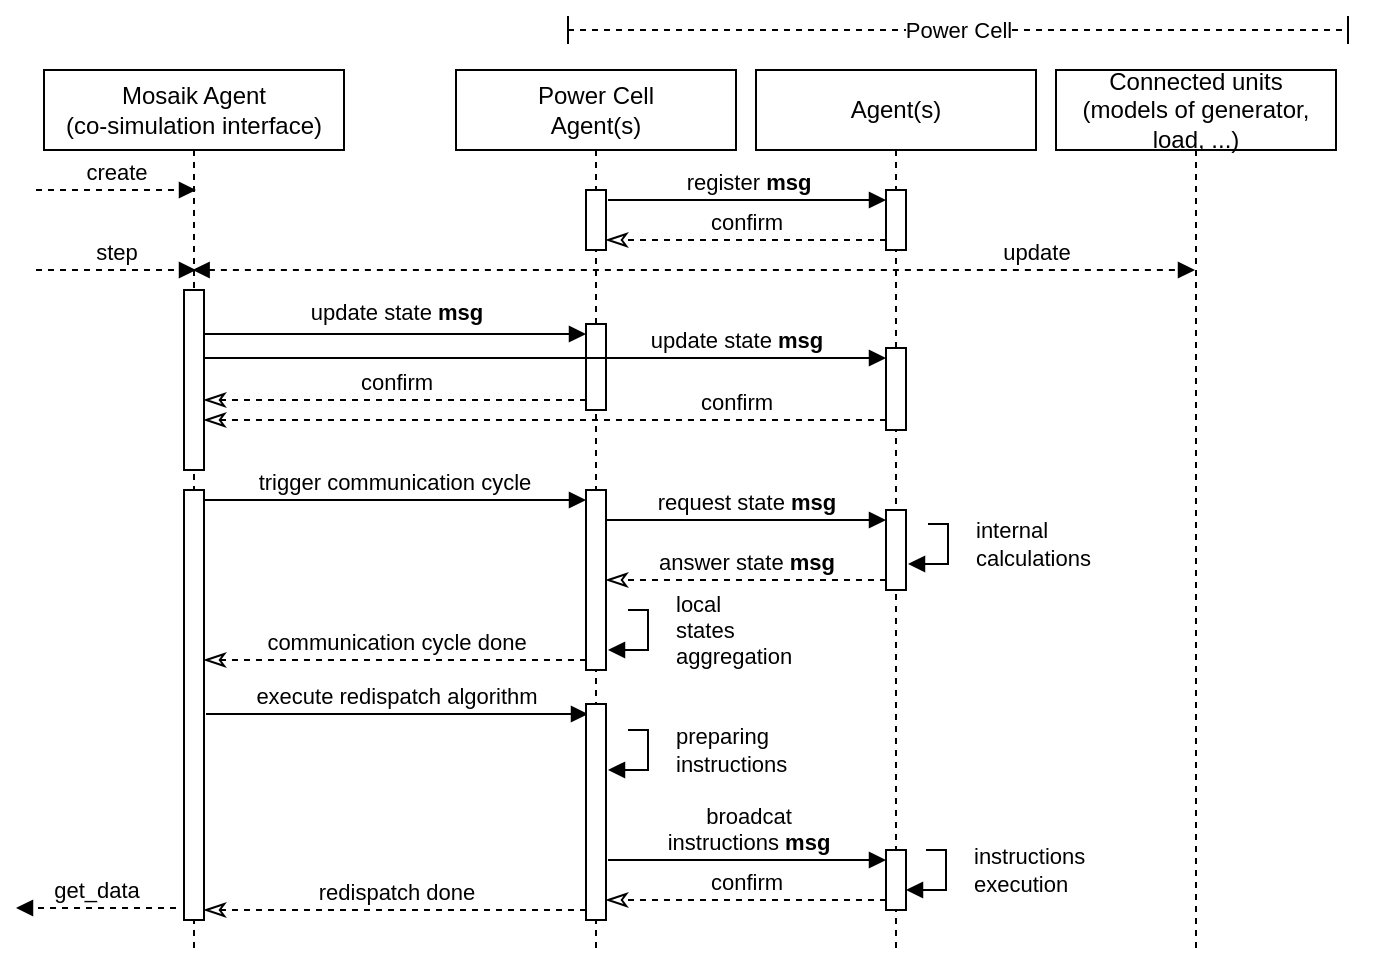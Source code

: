 <mxfile version="23.1.0" type="google">
  <diagram name="Page-1" id="ngWT1q-TGkk8tA6kE5au">
    <mxGraphModel grid="1" page="1" gridSize="10" guides="1" tooltips="1" connect="1" arrows="1" fold="1" pageScale="1" pageWidth="827" pageHeight="1169" math="0" shadow="0">
      <root>
        <mxCell id="0" />
        <mxCell id="1" parent="0" />
        <mxCell id="S1uSHRcm7TGxCwYnk8AK-8" value="Power Cell&lt;br&gt;Agent(s)" style="shape=umlLifeline;perimeter=lifelinePerimeter;whiteSpace=wrap;html=1;container=1;dropTarget=0;collapsible=0;recursiveResize=0;outlineConnect=0;portConstraint=eastwest;newEdgeStyle={&quot;curved&quot;:0,&quot;rounded&quot;:0};" vertex="1" parent="1">
          <mxGeometry x="240" y="40" width="140" height="440" as="geometry" />
        </mxCell>
        <mxCell id="tapSRpTw7TU7nSGjjfra-12" value="" style="html=1;points=[[0,0,0,0,5],[0,1,0,0,-5],[1,0,0,0,5],[1,1,0,0,-5]];perimeter=orthogonalPerimeter;outlineConnect=0;targetShapes=umlLifeline;portConstraint=eastwest;newEdgeStyle={&quot;curved&quot;:0,&quot;rounded&quot;:0};" vertex="1" parent="S1uSHRcm7TGxCwYnk8AK-8">
          <mxGeometry x="65" y="60" width="10" height="30" as="geometry" />
        </mxCell>
        <mxCell id="tapSRpTw7TU7nSGjjfra-30" value="" style="html=1;points=[[0,0,0,0,5],[0,1,0,0,-5],[1,0,0,0,5],[1,1,0,0,-5]];perimeter=orthogonalPerimeter;outlineConnect=0;targetShapes=umlLifeline;portConstraint=eastwest;newEdgeStyle={&quot;curved&quot;:0,&quot;rounded&quot;:0};" vertex="1" parent="S1uSHRcm7TGxCwYnk8AK-8">
          <mxGeometry x="65" y="127" width="10" height="43" as="geometry" />
        </mxCell>
        <mxCell id="tapSRpTw7TU7nSGjjfra-40" value="" style="html=1;points=[[0,0,0,0,5],[0,1,0,0,-5],[1,0,0,0,5],[1,1,0,0,-5]];perimeter=orthogonalPerimeter;outlineConnect=0;targetShapes=umlLifeline;portConstraint=eastwest;newEdgeStyle={&quot;curved&quot;:0,&quot;rounded&quot;:0};" vertex="1" parent="S1uSHRcm7TGxCwYnk8AK-8">
          <mxGeometry x="65" y="210" width="10" height="90" as="geometry" />
        </mxCell>
        <mxCell id="S1uSHRcm7TGxCwYnk8AK-9" value="Agent(s)" style="shape=umlLifeline;perimeter=lifelinePerimeter;whiteSpace=wrap;html=1;container=1;dropTarget=0;collapsible=0;recursiveResize=0;outlineConnect=0;portConstraint=eastwest;newEdgeStyle={&quot;curved&quot;:0,&quot;rounded&quot;:0};" vertex="1" parent="1">
          <mxGeometry x="390" y="40" width="140" height="440" as="geometry" />
        </mxCell>
        <mxCell id="tapSRpTw7TU7nSGjjfra-8" value="" style="html=1;points=[[0,0,0,0,5],[0,1,0,0,-5],[1,0,0,0,5],[1,1,0,0,-5]];perimeter=orthogonalPerimeter;outlineConnect=0;targetShapes=umlLifeline;portConstraint=eastwest;newEdgeStyle={&quot;curved&quot;:0,&quot;rounded&quot;:0};" vertex="1" parent="S1uSHRcm7TGxCwYnk8AK-9">
          <mxGeometry x="65" y="60" width="10" height="30" as="geometry" />
        </mxCell>
        <mxCell id="tapSRpTw7TU7nSGjjfra-33" value="" style="html=1;points=[[0,0,0,0,5],[0,1,0,0,-5],[1,0,0,0,5],[1,1,0,0,-5]];perimeter=orthogonalPerimeter;outlineConnect=0;targetShapes=umlLifeline;portConstraint=eastwest;newEdgeStyle={&quot;curved&quot;:0,&quot;rounded&quot;:0};" vertex="1" parent="S1uSHRcm7TGxCwYnk8AK-9">
          <mxGeometry x="65" y="139" width="10" height="41" as="geometry" />
        </mxCell>
        <mxCell id="tapSRpTw7TU7nSGjjfra-45" value="" style="html=1;points=[[0,0,0,0,5],[0,1,0,0,-5],[1,0,0,0,5],[1,1,0,0,-5]];perimeter=orthogonalPerimeter;outlineConnect=0;targetShapes=umlLifeline;portConstraint=eastwest;newEdgeStyle={&quot;curved&quot;:0,&quot;rounded&quot;:0};" vertex="1" parent="S1uSHRcm7TGxCwYnk8AK-9">
          <mxGeometry x="65" y="220" width="10" height="40" as="geometry" />
        </mxCell>
        <mxCell id="DRcuBKXfKCRKGgolUA98-2" value="" style="html=1;points=[[0,0,0,0,5],[0,1,0,0,-5],[1,0,0,0,5],[1,1,0,0,-5]];perimeter=orthogonalPerimeter;outlineConnect=0;targetShapes=umlLifeline;portConstraint=eastwest;newEdgeStyle={&quot;curved&quot;:0,&quot;rounded&quot;:0};" vertex="1" parent="S1uSHRcm7TGxCwYnk8AK-9">
          <mxGeometry x="65" y="390" width="10" height="30" as="geometry" />
        </mxCell>
        <mxCell id="DRcuBKXfKCRKGgolUA98-3" value="broadcat &lt;br&gt;instructions &lt;b&gt;msg&lt;/b&gt;" style="html=1;verticalAlign=bottom;endArrow=block;curved=0;rounded=0;entryX=0;entryY=0;entryDx=0;entryDy=5;" edge="1" parent="S1uSHRcm7TGxCwYnk8AK-9" target="DRcuBKXfKCRKGgolUA98-2">
          <mxGeometry relative="1" as="geometry">
            <mxPoint x="-74" y="395" as="sourcePoint" />
          </mxGeometry>
        </mxCell>
        <mxCell id="DRcuBKXfKCRKGgolUA98-4" value="confirm" style="html=1;verticalAlign=bottom;endArrow=classicThin;dashed=1;endSize=8;curved=0;rounded=0;exitX=0;exitY=1;exitDx=0;exitDy=-5;endFill=0;entryX=1;entryY=1;entryDx=0;entryDy=-5;entryPerimeter=0;" edge="1" parent="S1uSHRcm7TGxCwYnk8AK-9" source="DRcuBKXfKCRKGgolUA98-2">
          <mxGeometry relative="1" as="geometry">
            <mxPoint x="-75" y="415" as="targetPoint" />
          </mxGeometry>
        </mxCell>
        <mxCell id="tapSRpTw7TU7nSGjjfra-50" value="local&lt;br&gt;states&lt;br&gt;aggregation" style="html=1;align=left;spacingLeft=2;endArrow=block;rounded=0;edgeStyle=orthogonalEdgeStyle;curved=0;rounded=0;" edge="1" parent="S1uSHRcm7TGxCwYnk8AK-9">
          <mxGeometry x="-0.2" y="10" relative="1" as="geometry">
            <mxPoint x="-64" y="270" as="sourcePoint" />
            <Array as="points">
              <mxPoint x="-64" y="270" />
              <mxPoint x="-54" y="270" />
              <mxPoint x="-54" y="290" />
            </Array>
            <mxPoint x="-74" y="290" as="targetPoint" />
            <mxPoint as="offset" />
          </mxGeometry>
        </mxCell>
        <mxCell id="tapSRpTw7TU7nSGjjfra-51" value="preparing&lt;br&gt;instructions" style="html=1;align=left;spacingLeft=2;endArrow=block;rounded=0;edgeStyle=orthogonalEdgeStyle;curved=0;rounded=0;" edge="1" parent="S1uSHRcm7TGxCwYnk8AK-9">
          <mxGeometry x="-0.2" y="10" relative="1" as="geometry">
            <mxPoint x="-64" y="330" as="sourcePoint" />
            <Array as="points">
              <mxPoint x="-64" y="330" />
              <mxPoint x="-54" y="330" />
              <mxPoint x="-54" y="350" />
            </Array>
            <mxPoint x="-74" y="350" as="targetPoint" />
            <mxPoint as="offset" />
          </mxGeometry>
        </mxCell>
        <mxCell id="tapSRpTw7TU7nSGjjfra-1" value="Connected units&lt;br style=&quot;border-color: var(--border-color);&quot;&gt;(models of generator, load, ...)" style="shape=umlLifeline;perimeter=lifelinePerimeter;whiteSpace=wrap;html=1;container=1;dropTarget=0;collapsible=0;recursiveResize=0;outlineConnect=0;portConstraint=eastwest;newEdgeStyle={&quot;curved&quot;:0,&quot;rounded&quot;:0};" vertex="1" parent="1">
          <mxGeometry x="540" y="40" width="140" height="440" as="geometry" />
        </mxCell>
        <mxCell id="tapSRpTw7TU7nSGjjfra-7" value="Mosaik Agent&lt;br&gt;(co-simulation interface)" style="shape=umlLifeline;perimeter=lifelinePerimeter;whiteSpace=wrap;html=1;container=1;dropTarget=0;collapsible=0;recursiveResize=0;outlineConnect=0;portConstraint=eastwest;newEdgeStyle={&quot;curved&quot;:0,&quot;rounded&quot;:0};" vertex="1" parent="1">
          <mxGeometry x="34" y="40" width="150" height="440" as="geometry" />
        </mxCell>
        <mxCell id="tapSRpTw7TU7nSGjjfra-39" value="" style="html=1;points=[[0,0,0,0,5],[0,1,0,0,-5],[1,0,0,0,5],[1,1,0,0,-5]];perimeter=orthogonalPerimeter;outlineConnect=0;targetShapes=umlLifeline;portConstraint=eastwest;newEdgeStyle={&quot;curved&quot;:0,&quot;rounded&quot;:0};" vertex="1" parent="tapSRpTw7TU7nSGjjfra-7">
          <mxGeometry x="70" y="110" width="10" height="90" as="geometry" />
        </mxCell>
        <mxCell id="tapSRpTw7TU7nSGjjfra-43" value="" style="html=1;points=[[0,0,0,0,5],[0,1,0,0,-5],[1,0,0,0,5],[1,1,0,0,-5]];perimeter=orthogonalPerimeter;outlineConnect=0;targetShapes=umlLifeline;portConstraint=eastwest;newEdgeStyle={&quot;curved&quot;:0,&quot;rounded&quot;:0};" vertex="1" parent="tapSRpTw7TU7nSGjjfra-7">
          <mxGeometry x="70" y="210" width="10" height="215" as="geometry" />
        </mxCell>
        <mxCell id="tapSRpTw7TU7nSGjjfra-9" value="register &lt;b&gt;msg&lt;/b&gt;" style="html=1;verticalAlign=bottom;endArrow=block;curved=0;rounded=0;entryX=0;entryY=0;entryDx=0;entryDy=5;" edge="1" parent="1" target="tapSRpTw7TU7nSGjjfra-8">
          <mxGeometry relative="1" as="geometry">
            <mxPoint x="316" y="105" as="sourcePoint" />
          </mxGeometry>
        </mxCell>
        <mxCell id="tapSRpTw7TU7nSGjjfra-10" value="confirm" style="html=1;verticalAlign=bottom;endArrow=classicThin;dashed=1;endSize=8;curved=0;rounded=0;exitX=0;exitY=1;exitDx=0;exitDy=-5;endFill=0;entryX=1;entryY=1;entryDx=0;entryDy=-5;entryPerimeter=0;" edge="1" parent="1" source="tapSRpTw7TU7nSGjjfra-8" target="tapSRpTw7TU7nSGjjfra-12">
          <mxGeometry relative="1" as="geometry">
            <mxPoint x="10" y="165" as="targetPoint" />
          </mxGeometry>
        </mxCell>
        <mxCell id="tapSRpTw7TU7nSGjjfra-13" value="Power Cell" style="endArrow=baseDash;endSize=12;dashed=1;html=1;rounded=0;endFill=0;startArrow=baseDash;startFill=0;startSize=12;" edge="1" parent="1">
          <mxGeometry width="160" relative="1" as="geometry">
            <mxPoint x="296" y="20" as="sourcePoint" />
            <mxPoint x="686" y="20" as="targetPoint" />
          </mxGeometry>
        </mxCell>
        <mxCell id="tapSRpTw7TU7nSGjjfra-16" value="step" style="html=1;verticalAlign=bottom;endArrow=block;curved=0;rounded=0;dashed=1;" edge="1" parent="1">
          <mxGeometry width="80" relative="1" as="geometry">
            <mxPoint x="30" y="140" as="sourcePoint" />
            <mxPoint x="110" y="140" as="targetPoint" />
          </mxGeometry>
        </mxCell>
        <mxCell id="tapSRpTw7TU7nSGjjfra-17" value="create" style="html=1;verticalAlign=bottom;endArrow=block;curved=0;rounded=0;dashed=1;" edge="1" parent="1">
          <mxGeometry width="80" relative="1" as="geometry">
            <mxPoint x="30" y="100" as="sourcePoint" />
            <mxPoint x="110" y="100" as="targetPoint" />
            <mxPoint as="offset" />
          </mxGeometry>
        </mxCell>
        <mxCell id="tapSRpTw7TU7nSGjjfra-31" value="update state &lt;b&gt;msg&lt;/b&gt;" style="html=1;verticalAlign=bottom;endArrow=block;curved=0;rounded=0;entryX=0;entryY=0;entryDx=0;entryDy=5;" edge="1" parent="1" source="tapSRpTw7TU7nSGjjfra-39" target="tapSRpTw7TU7nSGjjfra-30">
          <mxGeometry x="0.005" y="2" relative="1" as="geometry">
            <mxPoint x="110" y="185" as="sourcePoint" />
            <mxPoint as="offset" />
          </mxGeometry>
        </mxCell>
        <mxCell id="tapSRpTw7TU7nSGjjfra-34" value="update state &lt;b&gt;msg&lt;/b&gt;" style="html=1;verticalAlign=bottom;endArrow=block;curved=0;rounded=0;entryX=0;entryY=0;entryDx=0;entryDy=5;" edge="1" parent="1" source="tapSRpTw7TU7nSGjjfra-39" target="tapSRpTw7TU7nSGjjfra-33">
          <mxGeometry x="0.56" relative="1" as="geometry">
            <mxPoint x="420" y="215" as="sourcePoint" />
            <mxPoint as="offset" />
          </mxGeometry>
        </mxCell>
        <mxCell id="tapSRpTw7TU7nSGjjfra-35" value="confirm" style="html=1;verticalAlign=bottom;endArrow=classicThin;dashed=1;endSize=8;curved=0;rounded=0;exitX=0;exitY=1;exitDx=0;exitDy=-5;endFill=0;" edge="1" parent="1" source="tapSRpTw7TU7nSGjjfra-33" target="tapSRpTw7TU7nSGjjfra-39">
          <mxGeometry x="-0.56" relative="1" as="geometry">
            <mxPoint x="419" y="235" as="targetPoint" />
            <mxPoint as="offset" />
          </mxGeometry>
        </mxCell>
        <mxCell id="tapSRpTw7TU7nSGjjfra-37" value="update" style="html=1;verticalAlign=bottom;endArrow=block;curved=0;rounded=0;startArrow=block;startFill=1;endFill=1;dashed=1;" edge="1" parent="1">
          <mxGeometry x="0.683" relative="1" as="geometry">
            <mxPoint x="108.324" y="140" as="sourcePoint" />
            <mxPoint as="offset" />
            <mxPoint x="609.5" y="140" as="targetPoint" />
          </mxGeometry>
        </mxCell>
        <mxCell id="tapSRpTw7TU7nSGjjfra-32" value="confirm" style="html=1;verticalAlign=bottom;endArrow=classicThin;dashed=1;endSize=8;curved=0;rounded=0;exitX=0;exitY=1;exitDx=0;exitDy=-5;endFill=0;" edge="1" parent="1" source="tapSRpTw7TU7nSGjjfra-30" target="tapSRpTw7TU7nSGjjfra-39">
          <mxGeometry x="-0.005" relative="1" as="geometry">
            <mxPoint x="269" y="205" as="targetPoint" />
            <mxPoint as="offset" />
          </mxGeometry>
        </mxCell>
        <mxCell id="tapSRpTw7TU7nSGjjfra-41" value="trigger communication cycle" style="html=1;verticalAlign=bottom;endArrow=block;curved=0;rounded=0;entryX=0;entryY=0;entryDx=0;entryDy=5;exitX=1;exitY=0;exitDx=0;exitDy=5;exitPerimeter=0;" edge="1" parent="1" source="tapSRpTw7TU7nSGjjfra-43" target="tapSRpTw7TU7nSGjjfra-40">
          <mxGeometry x="-0.004" relative="1" as="geometry">
            <mxPoint x="339" y="255" as="sourcePoint" />
            <mxPoint as="offset" />
          </mxGeometry>
        </mxCell>
        <mxCell id="tapSRpTw7TU7nSGjjfra-42" value="communication cycle done" style="html=1;verticalAlign=bottom;endArrow=classicThin;dashed=1;endSize=8;curved=0;rounded=0;exitX=0;exitY=1;exitDx=0;exitDy=-5;entryX=1;entryY=1;entryDx=0;entryDy=-5;entryPerimeter=0;startArrow=none;startFill=0;endFill=0;" edge="1" parent="1">
          <mxGeometry relative="1" as="geometry">
            <mxPoint x="114" y="335" as="targetPoint" />
            <mxPoint x="305" y="335.0" as="sourcePoint" />
          </mxGeometry>
        </mxCell>
        <mxCell id="tapSRpTw7TU7nSGjjfra-46" value="request state &lt;b&gt;msg&lt;/b&gt;" style="html=1;verticalAlign=bottom;endArrow=block;curved=0;rounded=0;entryX=0;entryY=0;entryDx=0;entryDy=5;" edge="1" parent="1" source="tapSRpTw7TU7nSGjjfra-40" target="tapSRpTw7TU7nSGjjfra-45">
          <mxGeometry relative="1" as="geometry">
            <mxPoint x="385" y="255" as="sourcePoint" />
          </mxGeometry>
        </mxCell>
        <mxCell id="tapSRpTw7TU7nSGjjfra-47" value="answer state &lt;b&gt;msg&lt;/b&gt;" style="html=1;verticalAlign=bottom;endArrow=classicThin;dashed=1;endSize=8;curved=0;rounded=0;exitX=0;exitY=1;exitDx=0;exitDy=-5;endFill=0;" edge="1" parent="1" source="tapSRpTw7TU7nSGjjfra-45" target="tapSRpTw7TU7nSGjjfra-40">
          <mxGeometry relative="1" as="geometry">
            <mxPoint x="385" y="325" as="targetPoint" />
          </mxGeometry>
        </mxCell>
        <mxCell id="tapSRpTw7TU7nSGjjfra-49" value="internal&lt;br&gt;calculations" style="html=1;align=left;spacingLeft=2;endArrow=block;rounded=0;edgeStyle=orthogonalEdgeStyle;curved=0;rounded=0;" edge="1" parent="1">
          <mxGeometry x="-0.2" y="10" relative="1" as="geometry">
            <mxPoint x="476" y="267" as="sourcePoint" />
            <Array as="points">
              <mxPoint x="476" y="267" />
              <mxPoint x="486" y="267" />
              <mxPoint x="486" y="287" />
            </Array>
            <mxPoint x="466" y="287" as="targetPoint" />
            <mxPoint as="offset" />
          </mxGeometry>
        </mxCell>
        <mxCell id="tapSRpTw7TU7nSGjjfra-57" value="get_data" style="html=1;verticalAlign=bottom;endArrow=block;curved=0;rounded=0;dashed=1;" edge="1" parent="1">
          <mxGeometry width="80" relative="1" as="geometry">
            <mxPoint x="100" y="459" as="sourcePoint" />
            <mxPoint x="20" y="459" as="targetPoint" />
            <mxPoint as="offset" />
          </mxGeometry>
        </mxCell>
        <mxCell id="AEF96xW_ZnTUwJLb8enp-1" value="execute redispatch algorithm" style="html=1;verticalAlign=bottom;endArrow=block;curved=0;rounded=0;entryX=0;entryY=0;entryDx=0;entryDy=5;exitX=1;exitY=0;exitDx=0;exitDy=5;exitPerimeter=0;" edge="1" parent="1">
          <mxGeometry x="-0.004" relative="1" as="geometry">
            <mxPoint x="115" y="362" as="sourcePoint" />
            <mxPoint as="offset" />
            <mxPoint x="306" y="362" as="targetPoint" />
          </mxGeometry>
        </mxCell>
        <mxCell id="AEF96xW_ZnTUwJLb8enp-2" value="" style="html=1;points=[[0,0,0,0,5],[0,1,0,0,-5],[1,0,0,0,5],[1,1,0,0,-5]];perimeter=orthogonalPerimeter;outlineConnect=0;targetShapes=umlLifeline;portConstraint=eastwest;newEdgeStyle={&quot;curved&quot;:0,&quot;rounded&quot;:0};" vertex="1" parent="1">
          <mxGeometry x="305" y="357" width="10" height="108" as="geometry" />
        </mxCell>
        <mxCell id="AEF96xW_ZnTUwJLb8enp-3" value="redispatch done" style="html=1;verticalAlign=bottom;endArrow=classicThin;dashed=1;endSize=8;curved=0;rounded=0;exitX=0;exitY=1;exitDx=0;exitDy=-5;entryX=1;entryY=1;entryDx=0;entryDy=-5;entryPerimeter=0;startArrow=none;startFill=0;endFill=0;" edge="1" parent="1">
          <mxGeometry relative="1" as="geometry">
            <mxPoint x="114" y="460" as="targetPoint" />
            <mxPoint x="305" y="460.0" as="sourcePoint" />
          </mxGeometry>
        </mxCell>
        <mxCell id="mSMAikmig7Ip2N7CFf8u-1" value="instructions&lt;br&gt;execution" style="html=1;align=left;spacingLeft=2;endArrow=block;rounded=0;edgeStyle=orthogonalEdgeStyle;curved=0;rounded=0;" edge="1" parent="1">
          <mxGeometry x="-0.2" y="10" relative="1" as="geometry">
            <mxPoint x="475" y="430" as="sourcePoint" />
            <Array as="points">
              <mxPoint x="475" y="430" />
              <mxPoint x="485" y="430" />
              <mxPoint x="485" y="450" />
            </Array>
            <mxPoint x="465" y="450" as="targetPoint" />
            <mxPoint as="offset" />
          </mxGeometry>
        </mxCell>
      </root>
    </mxGraphModel>
  </diagram>
</mxfile>
